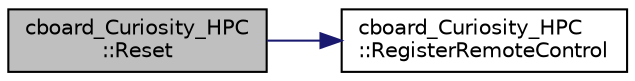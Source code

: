 digraph "cboard_Curiosity_HPC::Reset"
{
 // LATEX_PDF_SIZE
  edge [fontname="Helvetica",fontsize="10",labelfontname="Helvetica",labelfontsize="10"];
  node [fontname="Helvetica",fontsize="10",shape=record];
  rankdir="LR";
  Node1 [label="cboard_Curiosity_HPC\l::Reset",height=0.2,width=0.4,color="black", fillcolor="grey75", style="filled", fontcolor="black",tooltip="Reset board status."];
  Node1 -> Node2 [color="midnightblue",fontsize="10",style="solid",fontname="Helvetica"];
  Node2 [label="cboard_Curiosity_HPC\l::RegisterRemoteControl",height=0.2,width=0.4,color="black", fillcolor="white", style="filled",URL="$classcboard___curiosity___h_p_c.html#a7585b32efabfb8f8690a0cd852a169a8",tooltip="Register remote control variables."];
}

